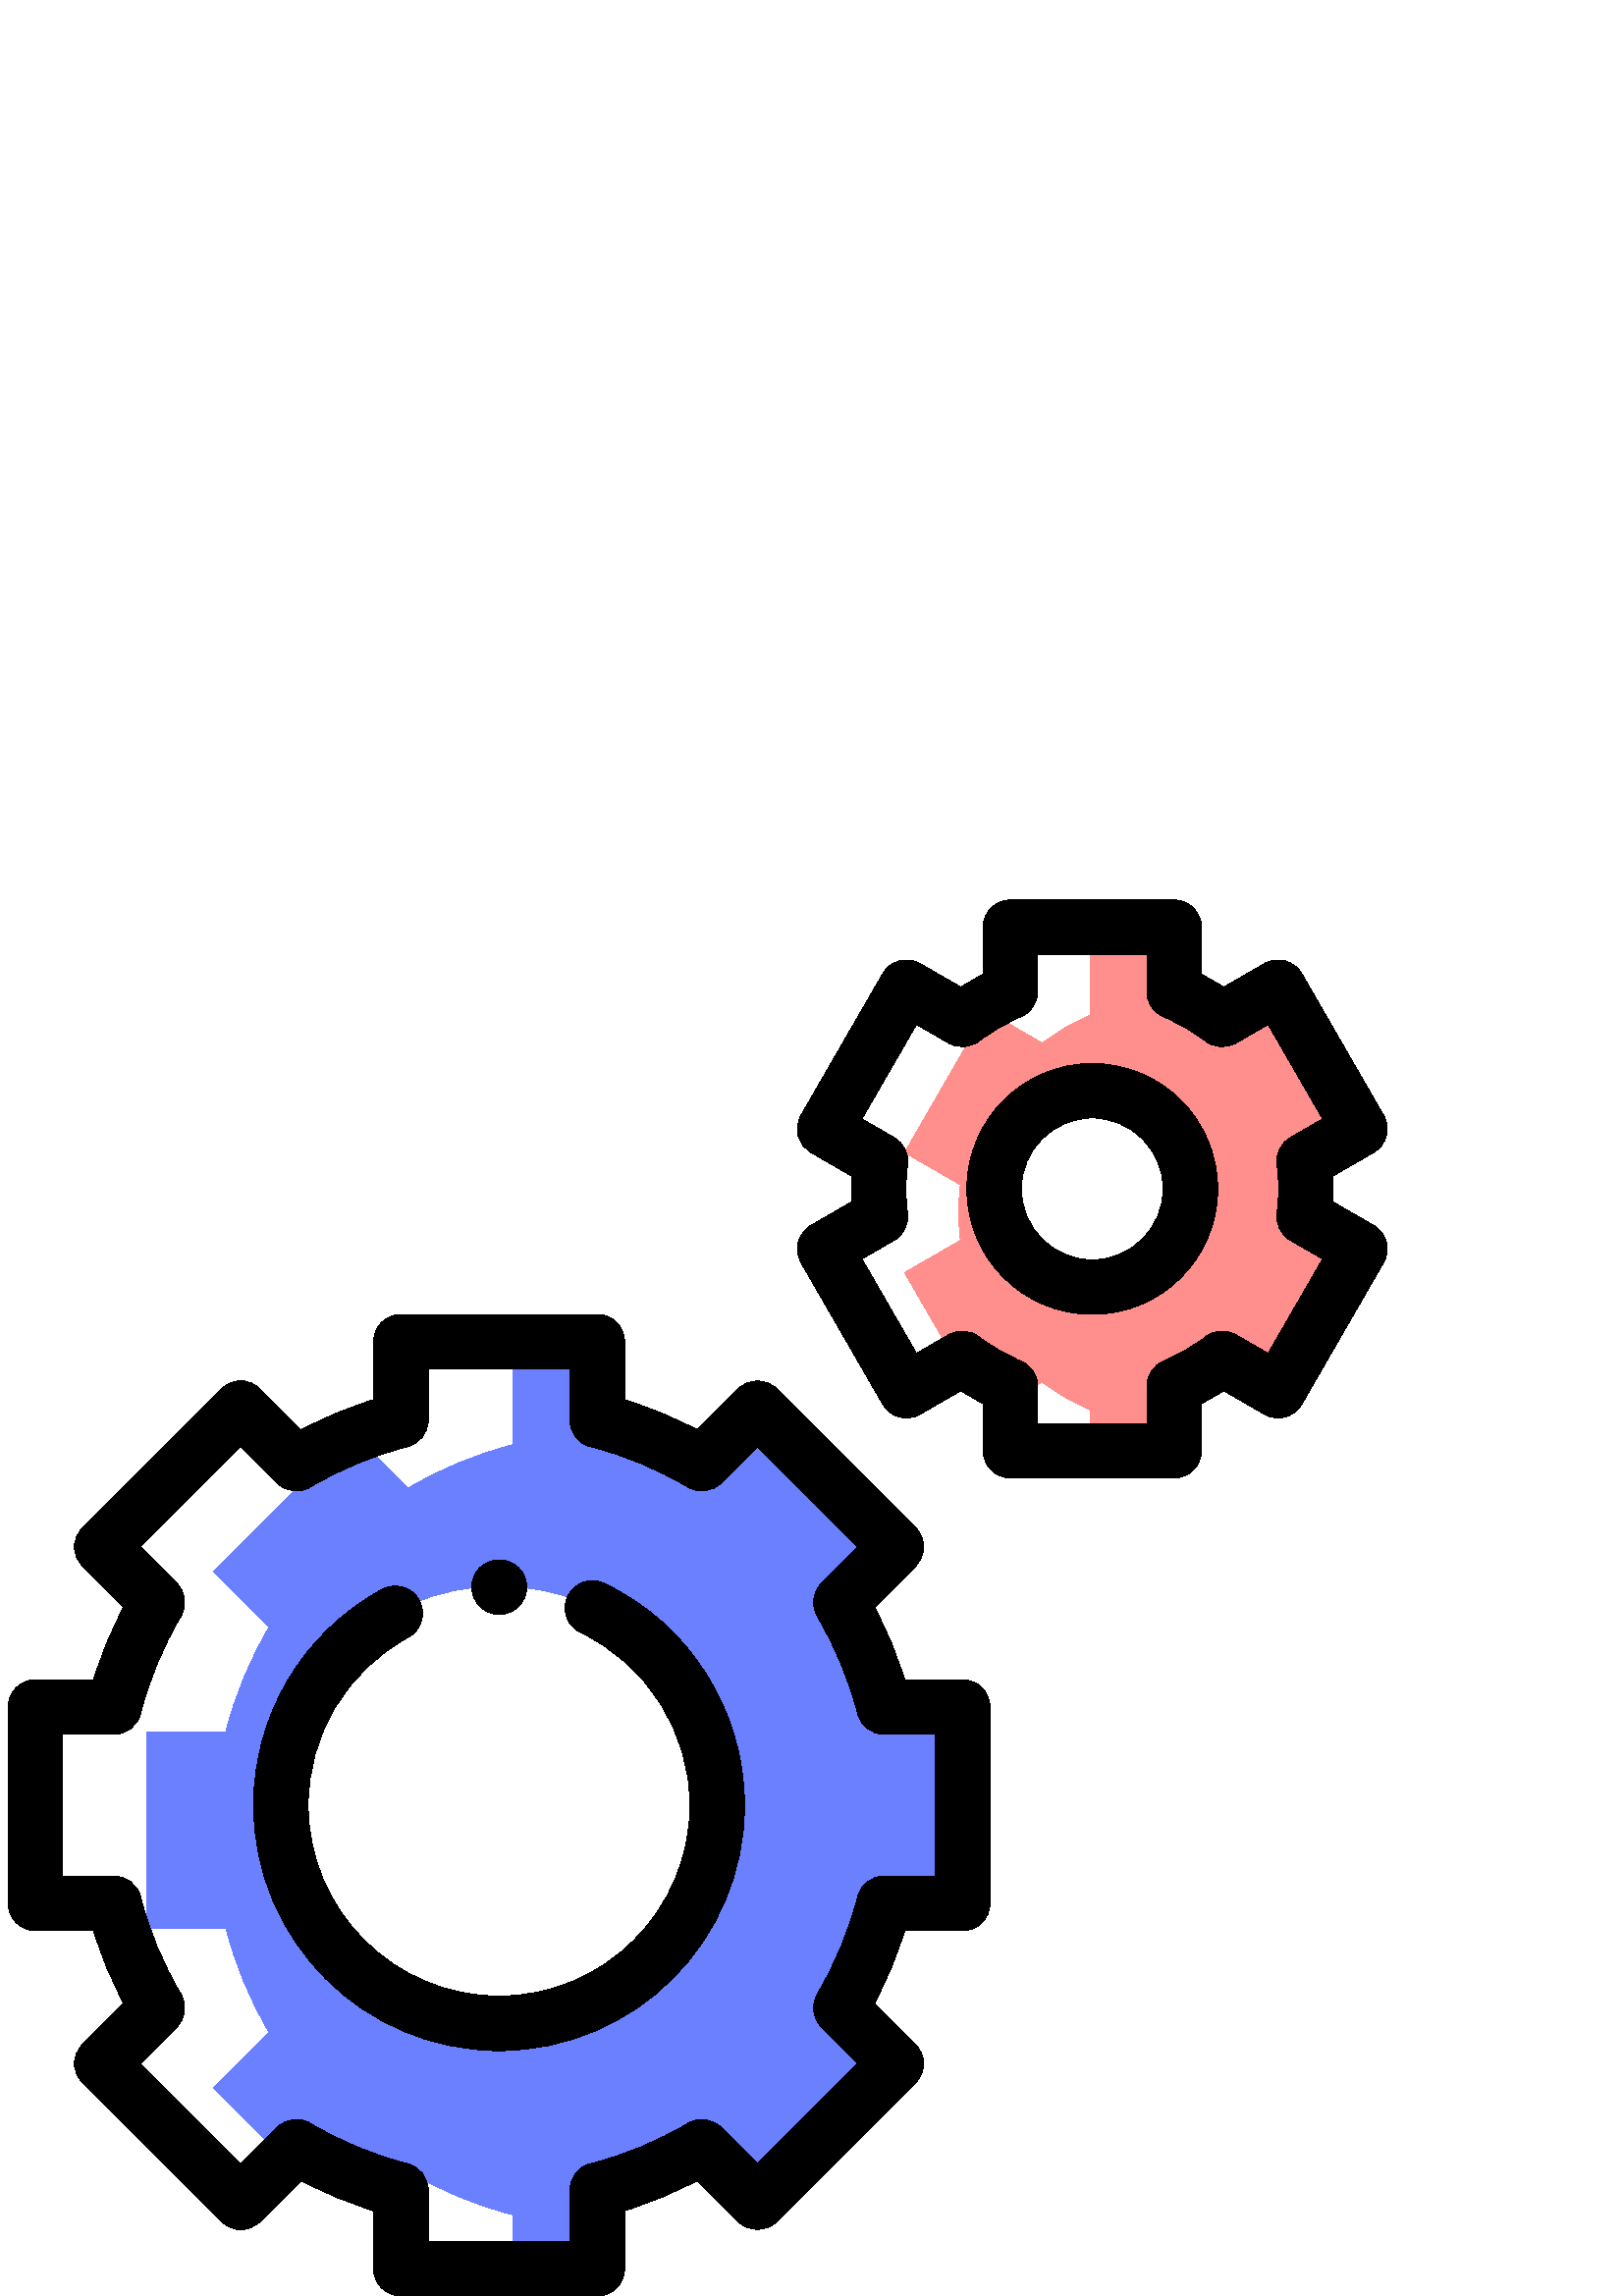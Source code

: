 %!PS-Adobe-3.0 EPSF-3.0
%%Pages: 1
%%DocumentData: Clean7Bit
%%LanguageLevel: 2
%%BoundingBox: 3 0 509 512
%%EndComments
%%BeginProlog
save
50 dict begin
/q { gsave } bind def
/Q { grestore } bind def
/cm { 6 array astore concat } bind def
/w { setlinewidth } bind def
/J { setlinecap } bind def
/j { setlinejoin } bind def
/M { setmiterlimit } bind def
/d { setdash } bind def
/m { moveto } bind def
/l { lineto } bind def
/c { curveto } bind def
/h { closepath } bind def
/re { exch dup neg 3 1 roll 5 3 roll moveto 0 rlineto
      0 exch rlineto 0 rlineto closepath } bind def
/S { stroke } bind def
/f { fill } bind def
/f* { eofill } bind def
/n { newpath } bind def
/W { clip } bind def
/W* { eoclip } bind def
/BT { } bind def
/ET { } bind def
/pdfmark where { pop globaldict /?pdfmark /exec load put }
    { globaldict begin /?pdfmark /pop load def /pdfmark
    /cleartomark load def end } ifelse
/BDC { mark 3 1 roll /BDC pdfmark } bind def
/EMC { mark /EMC pdfmark } bind def
/cairo_store_point { /cairo_point_y exch def /cairo_point_x exch def } def
/Tj { show currentpoint cairo_store_point } bind def
/TJ {
  {
    dup
    type /stringtype eq
    { show } { -0.001 mul 0 cairo_font_matrix dtransform rmoveto } ifelse
  } forall
  currentpoint cairo_store_point
} bind def
/cairo_selectfont { cairo_font_matrix aload pop pop pop 0 0 6 array astore
    cairo_font exch selectfont cairo_point_x cairo_point_y moveto } bind def
/Tf { pop /cairo_font exch def /cairo_font_matrix where
      { pop cairo_selectfont } if } bind def
/Td { matrix translate cairo_font_matrix matrix concatmatrix dup
      /cairo_font_matrix exch def dup 4 get exch 5 get cairo_store_point
      /cairo_font where { pop cairo_selectfont } if } bind def
/Tm { 2 copy 8 2 roll 6 array astore /cairo_font_matrix exch def
      cairo_store_point /cairo_font where { pop cairo_selectfont } if } bind def
/g { setgray } bind def
/rg { setrgbcolor } bind def
/d1 { setcachedevice } bind def
%%EndProlog
%%BeginSetup
%%EndSetup
%%Page: 1 1
%%BeginPageSetup
%%PageBoundingBox: 3 0 509 512
%%EndPageSetup
q 3 0 506 512 rectclip q
0.996 0.561 0.553 rg
498.625 383.984 m 478.137 395.812 l 478.57 399.152 478.82 402.547 478.82
 406.004 c 478.82 409.461 478.57 412.855 478.137 416.195 c 498.625 428.023
 l 479.711 460.781 l 477.473 459.488 l 472.094 463.617 466.172 467.07 459.82
 469.707 c 459.82 474.898 l 448.141 468.156 l 442.762 472.285 436.84 475.738
 430.488 478.371 c 430.488 493.332 l 399.82 493.332 l 399.82 469.707 l 393.469
 467.07 387.547 463.617 382.168 459.488 c 361.684 471.316 l 331.684 419.355
 l 352.172 407.527 l 351.738 404.191 351.488 400.793 351.488 397.336 c 351.488
 393.883 351.738 390.484 352.172 387.148 c 331.684 375.32 l 350.598 342.562
 l 352.836 343.852 l 358.215 339.723 364.137 336.273 370.488 333.637 c 370.488
 328.445 l 382.168 335.188 l 387.547 331.055 393.473 327.605 399.824 324.969
 c 399.824 310.008 l 430.488 310.008 l 430.488 333.637 l 436.84 336.273 
442.762 339.723 448.141 343.852 c 468.625 332.027 l h
498.625 383.984 m f
0.416 0.502 1 rg
279.84 36.434 m 328.648 85.242 l 308.258 105.637 l 315.281 117.449 320.691
 130.332 324.164 143.992 c 352.984 143.992 l 352.984 215.988 l 324.164 215.988
 l 320.691 229.652 315.281 242.535 308.258 254.348 c 328.648 274.738 l 302.738
 300.652 l 285.988 317.996 l 275.148 324.445 275.754 307.77 263.336 311.246
 c 257.348 305.258 l 245.535 312.281 232.648 317.691 218.988 321.164 c 218.988
 340.984 l 187.992 340.984 l 187.992 312.164 l 174.332 308.691 161.445 303.285
 149.637 296.258 c 130.152 315.738 l 129.148 315.348 128.137 314.965 127.141
 314.551 c 78.332 265.738 l 98.727 245.348 l 91.699 233.535 86.293 220.648
 82.82 206.992 c 53.996 206.992 l 53.996 134.992 l 82.82 134.992 l 86.293
 121.332 91.699 108.449 98.727 96.637 c 78.332 76.242 l 104.242 50.332 l
 108.637 54.727 l 119.477 48.277 131.23 43.215 143.645 39.738 c 149.637 
45.727 l 161.449 38.703 174.332 33.293 187.992 29.82 c 187.992 10 l 218.992
 10 l 218.992 38.82 l 232.652 42.293 245.535 47.699 257.348 54.727 c 276.828
 35.246 l 277.836 35.637 278.844 36.02 279.84 36.434 c h
279.84 36.434 m f
1 g
262.988 179.992 m 262.988 135.812 227.172 99.996 182.992 99.996 c 138.812
 99.996 102.996 135.812 102.996 179.992 c 102.996 224.172 138.812 259.988
 182.992 259.988 c 227.172 259.988 262.988 224.172 262.988 179.992 c h
262.988 179.992 m f
0 g
218.992 0 m 146.992 0 l 141.473 0 136.996 4.477 136.996 10 c 136.996 31.25
 l 127.801 34.094 118.883 37.789 110.352 42.301 c 95.316 27.262 l 93.441
 25.387 90.895 24.336 88.246 24.336 c 85.594 24.336 83.051 25.387 81.172
 27.262 c 30.266 78.172 l 28.391 80.047 27.336 82.59 27.336 85.242 c 27.336
 87.895 28.391 90.438 30.266 92.312 c 45.301 107.352 l 40.793 115.883 37.094
 124.797 34.25 133.992 c 13 133.992 l 7.477 133.992 3 138.469 3 143.992 
c 3 215.988 l 3 221.512 7.477 225.988 13 225.988 c 34.25 225.988 l 37.094
 235.184 40.793 244.102 45.301 252.633 c 30.266 267.668 l 28.391 269.543
 27.336 272.086 27.336 274.738 c 27.336 277.391 28.391 279.934 30.266 281.809
 c 81.172 332.719 l 83.051 334.594 85.594 335.648 88.246 335.648 c 90.895
 335.648 93.441 334.594 95.316 332.719 c 110.352 317.684 l 118.883 322.195
 127.797 325.891 136.996 328.734 c 136.996 349.984 l 136.996 355.508 141.473
 359.984 146.992 359.984 c 218.992 359.984 l 224.512 359.984 228.992 355.508
 228.992 349.984 c 228.992 328.734 l 238.188 325.891 247.102 322.191 255.633
 317.684 c 270.672 332.723 l 274.574 336.625 280.906 336.625 284.812 332.723
 c 335.723 281.812 l 337.598 279.938 338.652 277.395 338.652 274.742 c 338.652
 272.09 337.598 269.547 335.723 267.672 c 320.684 252.633 l 325.195 244.102
 328.895 235.188 331.734 225.992 c 352.988 225.992 l 358.508 225.992 362.984
 221.516 362.984 215.992 c 362.984 143.992 l 362.984 138.473 358.508 133.996
 352.988 133.996 c 331.734 133.996 l 328.895 124.801 325.195 115.883 320.684
 107.352 c 335.723 92.316 l 337.598 90.441 338.652 87.895 338.652 85.246
 c 338.652 82.594 337.598 80.047 335.723 78.172 c 284.812 27.266 l 280.906
 23.359 274.578 23.359 270.672 27.266 c 255.633 42.301 l 247.102 37.793 
238.188 34.094 228.992 31.25 c 228.992 10 l 228.992 4.477 224.512 0 218.992
 0 c h
156.992 20 m 208.992 20 l 208.992 38.82 l 208.992 43.395 212.094 47.387
 216.527 48.512 c 229.059 51.699 241.074 56.68 252.234 63.32 c 256.164 65.66
 261.184 65.035 264.418 61.797 c 277.742 48.477 l 314.508 85.246 l 301.188
 98.566 l 297.953 101.801 297.324 106.82 299.664 110.75 c 306.305 121.914
 311.289 133.926 314.473 146.461 c 315.602 150.891 319.594 153.996 324.164
 153.996 c 342.988 153.996 l 342.988 205.992 l 324.164 205.992 l 319.594
 205.992 315.602 209.094 314.473 213.527 c 311.285 226.062 306.305 238.074
 299.664 249.238 c 297.324 253.168 297.953 258.184 301.188 261.422 c 314.508
 274.742 l 277.742 311.512 l 264.418 298.188 l 261.184 294.953 256.168 294.324
 252.234 296.664 c 241.07 303.305 229.059 308.289 216.527 311.473 c 212.094
 312.602 208.992 316.59 208.992 321.164 c 208.992 339.988 l 156.992 339.988
 l 156.992 321.164 l 156.992 316.59 153.891 312.602 149.457 311.473 c 136.926
 308.289 124.914 303.305 113.75 296.664 c 109.816 294.328 104.801 294.953
 101.566 298.188 c 88.246 311.508 l 51.477 274.738 l 64.797 261.418 l 68.031
 258.184 68.66 253.164 66.32 249.234 c 59.68 238.07 54.699 226.059 51.512
 213.523 c 50.383 209.094 46.395 205.988 41.82 205.988 c 23 205.988 l 23
 153.992 l 41.82 153.992 l 46.395 153.992 50.387 150.891 51.512 146.457 
c 54.699 133.926 59.684 121.91 66.324 110.746 c 68.66 106.816 68.035 101.797
 64.801 98.562 c 51.477 85.242 l 88.246 48.473 l 101.566 61.797 l 104.801
 65.031 109.82 65.656 113.75 63.32 c 124.914 56.676 136.93 51.695 149.461
 48.512 c 153.891 47.383 156.996 43.391 156.996 38.82 c 156.996 20 l h
156.992 20 m f
182.992 89.996 m 133.367 89.996 92.996 130.367 92.996 179.992 c 92.996 
213.055 111.066 243.387 140.156 259.16 c 145.012 261.789 151.082 259.988
 153.715 255.133 c 156.348 250.277 154.543 244.207 149.688 241.574 c 127.055
 229.305 112.996 205.711 112.996 179.992 c 112.996 141.395 144.398 109.996
 182.992 109.996 c 221.59 109.996 252.992 141.395 252.992 179.992 c 252.992
 206.918 237.258 231.766 212.91 243.297 c 207.918 245.66 205.789 251.621
 208.152 256.613 c 210.516 261.602 216.477 263.73 221.469 261.371 c 252.766
 246.551 272.988 214.605 272.988 179.992 c 272.988 130.367 232.617 89.996
 182.992 89.996 c h
182.992 89.996 m f
183.117 249.988 m 182.992 249.988 l 177.473 249.988 172.992 254.465 172.992
 259.988 c 172.992 265.512 177.473 269.988 182.992 269.988 c 183.117 269.988
 l 188.641 269.988 193.117 265.512 193.117 259.988 c 193.117 254.465 188.641
 249.988 183.117 249.988 c h
183.117 249.988 m f
430.488 300.008 m 370.488 300.008 l 364.969 300.008 360.492 304.484 360.492
 310.008 c 360.492 327.246 l 357.68 328.676 354.941 330.262 352.293 331.992
 c 337.352 323.367 l 332.57 320.605 326.457 322.246 323.695 327.027 c 293.695
 378.988 l 292.367 381.285 292.008 384.012 292.695 386.574 c 293.383 389.137
 295.059 391.32 297.355 392.645 c 312.293 401.27 l 312.203 402.867 312.16
 404.449 312.16 406.004 c 312.16 407.559 312.203 409.141 312.293 410.738
 c 297.355 419.363 l 295.059 420.688 293.383 422.871 292.695 425.434 c 292.008
 427.996 292.367 430.727 293.695 433.02 c 323.695 484.98 l 326.453 489.762
 332.57 491.402 337.352 488.641 c 352.293 480.016 l 354.941 481.746 357.68
 483.328 360.492 484.762 c 360.492 502 l 360.492 507.523 364.969 512 370.488
 512 c 430.488 512 l 436.008 512 440.488 507.523 440.488 502 c 440.488 484.762
 l 443.301 483.332 446.035 481.746 448.688 480.016 c 463.625 488.641 l 468.406
 491.402 474.523 489.766 477.285 484.98 c 507.281 433.023 l 510.043 428.242
 508.406 422.125 503.621 419.363 c 488.684 410.738 l 488.773 409.141 488.82
 407.559 488.82 406.004 c 488.82 404.453 488.773 402.871 488.684 401.273
 c 503.621 392.648 l 508.406 389.887 510.043 383.77 507.281 378.988 c 477.285
 327.031 l 474.523 322.246 468.406 320.609 463.625 323.371 c 448.688 331.996
 l 446.035 330.266 443.297 328.68 440.488 327.246 c 440.488 310.008 l 440.488
 304.484 436.012 300.008 430.488 300.008 c h
380.488 320.008 m 420.488 320.008 l 420.488 333.637 l 420.488 337.68 422.922
 341.324 426.656 342.871 c 432.129 345.145 437.309 348.145 442.051 351.785
 c 445.262 354.25 449.637 354.535 453.141 352.512 c 464.965 345.688 l 484.965
 380.328 l 473.137 387.152 l 469.641 389.172 467.699 393.098 468.223 397.102
 c 468.617 400.16 468.82 403.152 468.82 406.004 c 468.82 408.855 468.617
 411.852 468.223 414.906 c 467.699 418.91 469.641 422.836 473.137 424.855
 c 484.965 431.684 l 464.965 466.32 l 453.141 459.496 l 449.637 457.473 
445.262 457.758 442.051 460.223 c 437.305 463.867 432.125 466.863 426.656
 469.137 c 422.922 470.684 420.488 474.328 420.488 478.371 c 420.488 492
 l 380.488 492 l 380.488 478.371 l 380.488 474.332 378.055 470.688 374.324
 469.137 c 368.852 466.867 363.672 463.867 358.926 460.227 c 355.719 457.762
 351.34 457.473 347.836 459.496 c 336.012 466.324 l 316.012 431.684 l 327.84
 424.855 l 331.336 422.836 333.277 418.91 332.754 414.906 c 332.359 411.855
 332.156 408.863 332.156 406.004 c 332.156 403.148 332.359 400.152 332.754
 397.105 c 333.277 393.102 331.336 389.176 327.84 387.156 c 316.012 380.328
 l 336.012 345.688 l 347.836 352.516 l 351.34 354.535 355.719 354.25 358.926
 351.785 c 363.668 348.145 368.852 345.145 374.324 342.871 c 378.055 341.324
 380.488 337.68 380.488 333.637 c h
380.488 320.008 m f
1 g
436.488 406.004 m 436.488 386.121 420.371 370.004 400.488 370.004 c 380.609
 370.004 364.492 386.121 364.492 406.004 c 364.492 425.887 380.609 442.004
 400.488 442.004 c 420.371 442.004 436.488 425.887 436.488 406.004 c h
436.488 406.004 m f
0 g
400.488 360.008 m 375.125 360.008 354.492 380.641 354.492 406.004 c 354.492
 431.367 375.125 452.004 400.488 452.004 c 425.852 452.004 446.488 431.367
 446.488 406.004 c 446.488 380.641 425.852 360.008 400.488 360.008 c h
400.488 432.004 m 386.152 432.004 374.488 420.34 374.488 406.004 c 374.488
 391.668 386.152 380.004 400.488 380.004 c 414.824 380.004 426.488 391.668
 426.488 406.004 c 426.488 420.34 414.824 432.004 400.488 432.004 c h
400.488 432.004 m f
Q Q
showpage
%%Trailer
end restore
%%EOF
